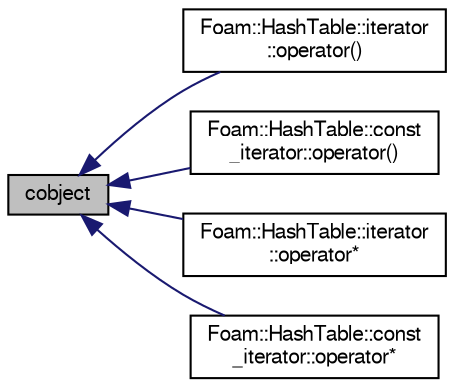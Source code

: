 digraph "cobject"
{
  bgcolor="transparent";
  edge [fontname="FreeSans",fontsize="10",labelfontname="FreeSans",labelfontsize="10"];
  node [fontname="FreeSans",fontsize="10",shape=record];
  rankdir="LR";
  Node28 [label="cobject",height=0.2,width=0.4,color="black", fillcolor="grey75", style="filled", fontcolor="black"];
  Node28 -> Node29 [dir="back",color="midnightblue",fontsize="10",style="solid",fontname="FreeSans"];
  Node29 [label="Foam::HashTable::iterator\l::operator()",height=0.2,width=0.4,color="black",URL="$a25722.html#afdc36f6a5716b29a5d81a2dd93376d82"];
  Node28 -> Node30 [dir="back",color="midnightblue",fontsize="10",style="solid",fontname="FreeSans"];
  Node30 [label="Foam::HashTable::const\l_iterator::operator()",height=0.2,width=0.4,color="black",URL="$a25726.html#afdc36f6a5716b29a5d81a2dd93376d82"];
  Node28 -> Node31 [dir="back",color="midnightblue",fontsize="10",style="solid",fontname="FreeSans"];
  Node31 [label="Foam::HashTable::iterator\l::operator*",height=0.2,width=0.4,color="black",URL="$a25722.html#a241c04e3ce86e1fd5a946eb2aa8b1f22",tooltip="Return referenced hash value. "];
  Node28 -> Node32 [dir="back",color="midnightblue",fontsize="10",style="solid",fontname="FreeSans"];
  Node32 [label="Foam::HashTable::const\l_iterator::operator*",height=0.2,width=0.4,color="black",URL="$a25726.html#a241c04e3ce86e1fd5a946eb2aa8b1f22",tooltip="Return referenced hash value. "];
}
